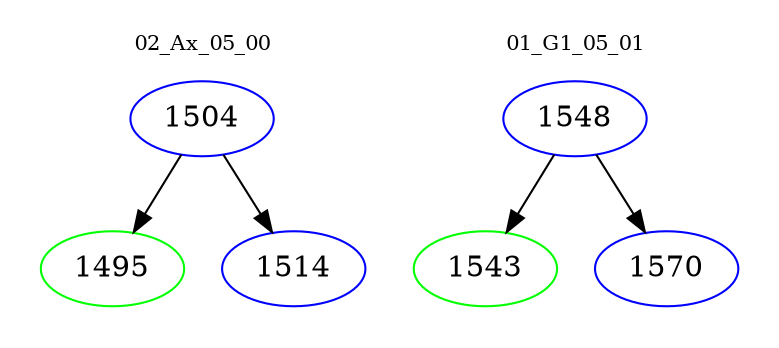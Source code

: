 digraph{
subgraph cluster_0 {
color = white
label = "02_Ax_05_00";
fontsize=10;
T0_1504 [label="1504", color="blue"]
T0_1504 -> T0_1495 [color="black"]
T0_1495 [label="1495", color="green"]
T0_1504 -> T0_1514 [color="black"]
T0_1514 [label="1514", color="blue"]
}
subgraph cluster_1 {
color = white
label = "01_G1_05_01";
fontsize=10;
T1_1548 [label="1548", color="blue"]
T1_1548 -> T1_1543 [color="black"]
T1_1543 [label="1543", color="green"]
T1_1548 -> T1_1570 [color="black"]
T1_1570 [label="1570", color="blue"]
}
}
